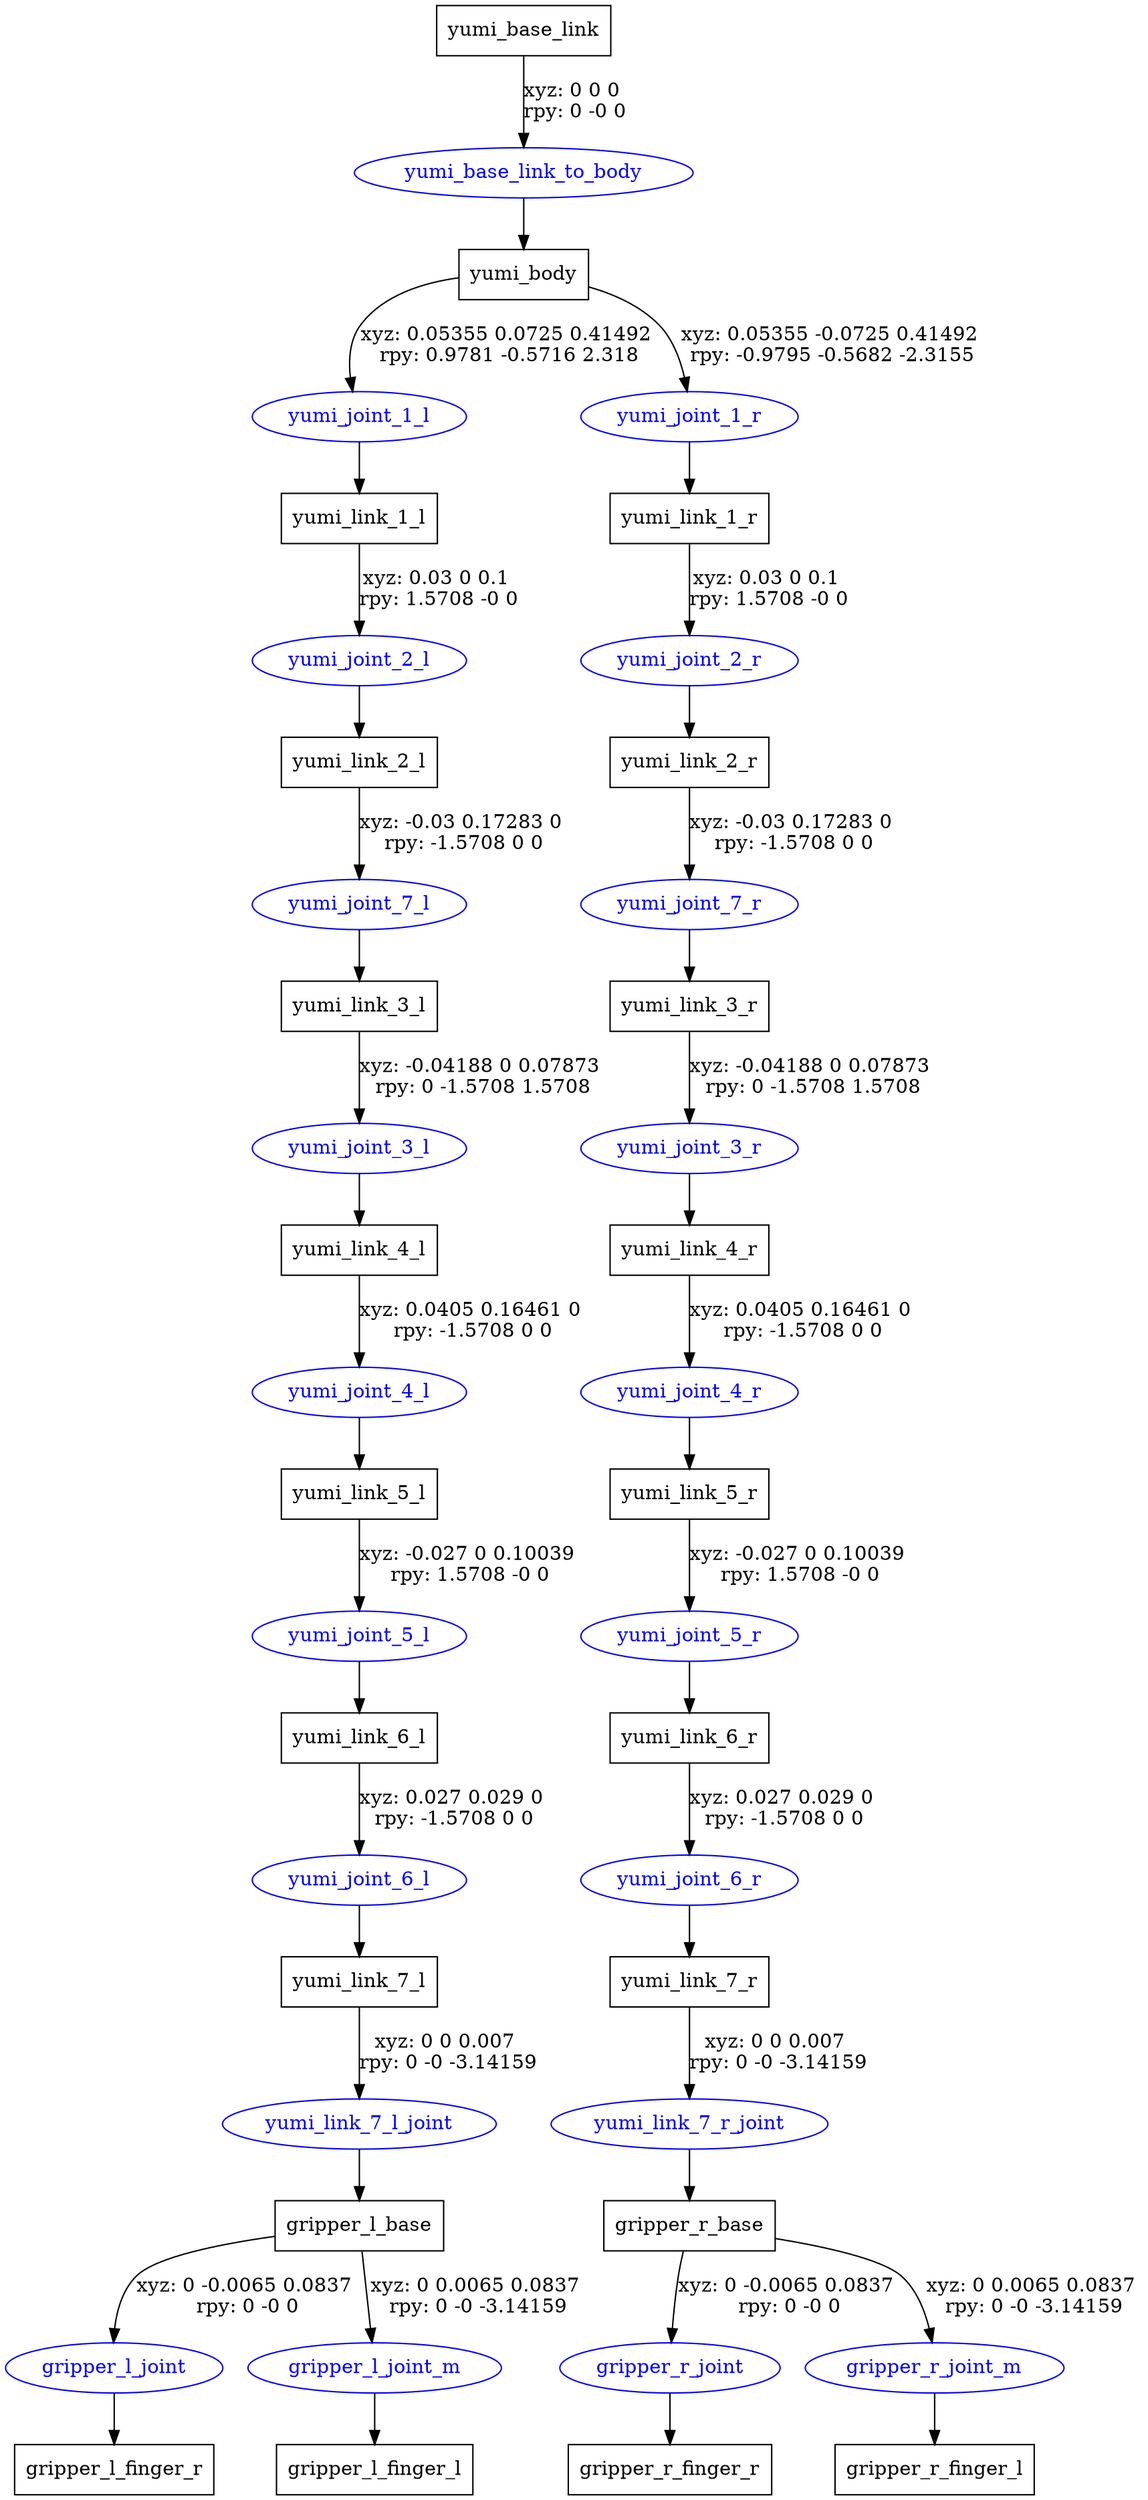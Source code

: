 digraph G {
node [shape=box];
"yumi_base_link" [label="yumi_base_link"];
"yumi_body" [label="yumi_body"];
"yumi_link_1_l" [label="yumi_link_1_l"];
"yumi_link_2_l" [label="yumi_link_2_l"];
"yumi_link_3_l" [label="yumi_link_3_l"];
"yumi_link_4_l" [label="yumi_link_4_l"];
"yumi_link_5_l" [label="yumi_link_5_l"];
"yumi_link_6_l" [label="yumi_link_6_l"];
"yumi_link_7_l" [label="yumi_link_7_l"];
"gripper_l_base" [label="gripper_l_base"];
"gripper_l_finger_r" [label="gripper_l_finger_r"];
"gripper_l_finger_l" [label="gripper_l_finger_l"];
"yumi_link_1_r" [label="yumi_link_1_r"];
"yumi_link_2_r" [label="yumi_link_2_r"];
"yumi_link_3_r" [label="yumi_link_3_r"];
"yumi_link_4_r" [label="yumi_link_4_r"];
"yumi_link_5_r" [label="yumi_link_5_r"];
"yumi_link_6_r" [label="yumi_link_6_r"];
"yumi_link_7_r" [label="yumi_link_7_r"];
"gripper_r_base" [label="gripper_r_base"];
"gripper_r_finger_r" [label="gripper_r_finger_r"];
"gripper_r_finger_l" [label="gripper_r_finger_l"];
node [shape=ellipse, color=blue, fontcolor=blue];
"yumi_base_link" -> "yumi_base_link_to_body" [label="xyz: 0 0 0 \nrpy: 0 -0 0"]
"yumi_base_link_to_body" -> "yumi_body"
"yumi_body" -> "yumi_joint_1_l" [label="xyz: 0.05355 0.0725 0.41492 \nrpy: 0.9781 -0.5716 2.318"]
"yumi_joint_1_l" -> "yumi_link_1_l"
"yumi_link_1_l" -> "yumi_joint_2_l" [label="xyz: 0.03 0 0.1 \nrpy: 1.5708 -0 0"]
"yumi_joint_2_l" -> "yumi_link_2_l"
"yumi_link_2_l" -> "yumi_joint_7_l" [label="xyz: -0.03 0.17283 0 \nrpy: -1.5708 0 0"]
"yumi_joint_7_l" -> "yumi_link_3_l"
"yumi_link_3_l" -> "yumi_joint_3_l" [label="xyz: -0.04188 0 0.07873 \nrpy: 0 -1.5708 1.5708"]
"yumi_joint_3_l" -> "yumi_link_4_l"
"yumi_link_4_l" -> "yumi_joint_4_l" [label="xyz: 0.0405 0.16461 0 \nrpy: -1.5708 0 0"]
"yumi_joint_4_l" -> "yumi_link_5_l"
"yumi_link_5_l" -> "yumi_joint_5_l" [label="xyz: -0.027 0 0.10039 \nrpy: 1.5708 -0 0"]
"yumi_joint_5_l" -> "yumi_link_6_l"
"yumi_link_6_l" -> "yumi_joint_6_l" [label="xyz: 0.027 0.029 0 \nrpy: -1.5708 0 0"]
"yumi_joint_6_l" -> "yumi_link_7_l"
"yumi_link_7_l" -> "yumi_link_7_l_joint" [label="xyz: 0 0 0.007 \nrpy: 0 -0 -3.14159"]
"yumi_link_7_l_joint" -> "gripper_l_base"
"gripper_l_base" -> "gripper_l_joint" [label="xyz: 0 -0.0065 0.0837 \nrpy: 0 -0 0"]
"gripper_l_joint" -> "gripper_l_finger_r"
"gripper_l_base" -> "gripper_l_joint_m" [label="xyz: 0 0.0065 0.0837 \nrpy: 0 -0 -3.14159"]
"gripper_l_joint_m" -> "gripper_l_finger_l"
"yumi_body" -> "yumi_joint_1_r" [label="xyz: 0.05355 -0.0725 0.41492 \nrpy: -0.9795 -0.5682 -2.3155"]
"yumi_joint_1_r" -> "yumi_link_1_r"
"yumi_link_1_r" -> "yumi_joint_2_r" [label="xyz: 0.03 0 0.1 \nrpy: 1.5708 -0 0"]
"yumi_joint_2_r" -> "yumi_link_2_r"
"yumi_link_2_r" -> "yumi_joint_7_r" [label="xyz: -0.03 0.17283 0 \nrpy: -1.5708 0 0"]
"yumi_joint_7_r" -> "yumi_link_3_r"
"yumi_link_3_r" -> "yumi_joint_3_r" [label="xyz: -0.04188 0 0.07873 \nrpy: 0 -1.5708 1.5708"]
"yumi_joint_3_r" -> "yumi_link_4_r"
"yumi_link_4_r" -> "yumi_joint_4_r" [label="xyz: 0.0405 0.16461 0 \nrpy: -1.5708 0 0"]
"yumi_joint_4_r" -> "yumi_link_5_r"
"yumi_link_5_r" -> "yumi_joint_5_r" [label="xyz: -0.027 0 0.10039 \nrpy: 1.5708 -0 0"]
"yumi_joint_5_r" -> "yumi_link_6_r"
"yumi_link_6_r" -> "yumi_joint_6_r" [label="xyz: 0.027 0.029 0 \nrpy: -1.5708 0 0"]
"yumi_joint_6_r" -> "yumi_link_7_r"
"yumi_link_7_r" -> "yumi_link_7_r_joint" [label="xyz: 0 0 0.007 \nrpy: 0 -0 -3.14159"]
"yumi_link_7_r_joint" -> "gripper_r_base"
"gripper_r_base" -> "gripper_r_joint" [label="xyz: 0 -0.0065 0.0837 \nrpy: 0 -0 0"]
"gripper_r_joint" -> "gripper_r_finger_r"
"gripper_r_base" -> "gripper_r_joint_m" [label="xyz: 0 0.0065 0.0837 \nrpy: 0 -0 -3.14159"]
"gripper_r_joint_m" -> "gripper_r_finger_l"
}
